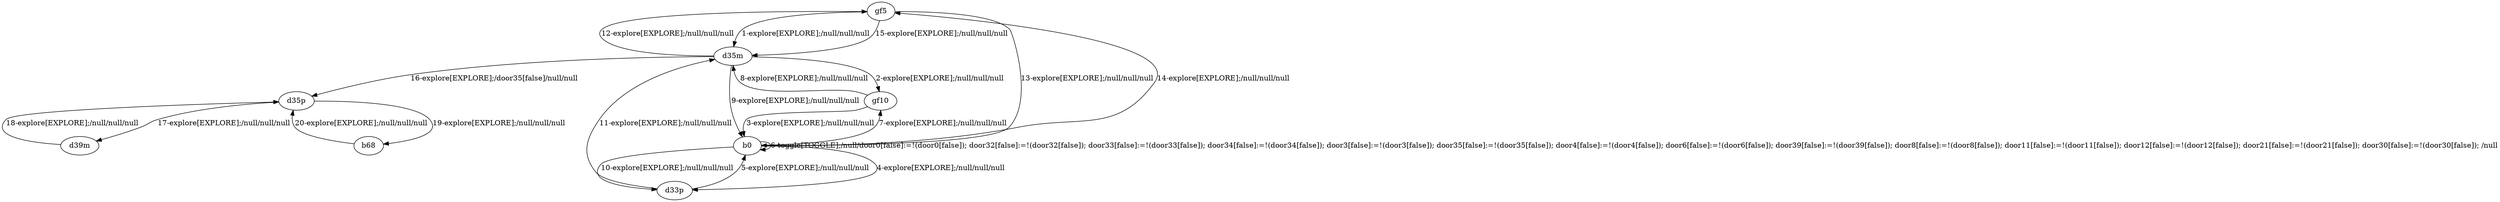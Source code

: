 # Total number of goals covered by this test: 3
# d39m --> d35p
# b68 --> d35p
# d35p --> d39m

digraph g {
"gf5" -> "d35m" [label = "1-explore[EXPLORE];/null/null/null"];
"d35m" -> "gf10" [label = "2-explore[EXPLORE];/null/null/null"];
"gf10" -> "b0" [label = "3-explore[EXPLORE];/null/null/null"];
"b0" -> "d33p" [label = "4-explore[EXPLORE];/null/null/null"];
"d33p" -> "b0" [label = "5-explore[EXPLORE];/null/null/null"];
"b0" -> "b0" [label = "6-toggle[TOGGLE];/null/door0[false]:=!(door0[false]); door32[false]:=!(door32[false]); door33[false]:=!(door33[false]); door34[false]:=!(door34[false]); door3[false]:=!(door3[false]); door35[false]:=!(door35[false]); door4[false]:=!(door4[false]); door6[false]:=!(door6[false]); door39[false]:=!(door39[false]); door8[false]:=!(door8[false]); door11[false]:=!(door11[false]); door12[false]:=!(door12[false]); door21[false]:=!(door21[false]); door30[false]:=!(door30[false]); /null"];
"b0" -> "gf10" [label = "7-explore[EXPLORE];/null/null/null"];
"gf10" -> "d35m" [label = "8-explore[EXPLORE];/null/null/null"];
"d35m" -> "b0" [label = "9-explore[EXPLORE];/null/null/null"];
"b0" -> "d33p" [label = "10-explore[EXPLORE];/null/null/null"];
"d33p" -> "d35m" [label = "11-explore[EXPLORE];/null/null/null"];
"d35m" -> "gf5" [label = "12-explore[EXPLORE];/null/null/null"];
"gf5" -> "b0" [label = "13-explore[EXPLORE];/null/null/null"];
"b0" -> "gf5" [label = "14-explore[EXPLORE];/null/null/null"];
"gf5" -> "d35m" [label = "15-explore[EXPLORE];/null/null/null"];
"d35m" -> "d35p" [label = "16-explore[EXPLORE];/door35[false]/null/null"];
"d35p" -> "d39m" [label = "17-explore[EXPLORE];/null/null/null"];
"d39m" -> "d35p" [label = "18-explore[EXPLORE];/null/null/null"];
"d35p" -> "b68" [label = "19-explore[EXPLORE];/null/null/null"];
"b68" -> "d35p" [label = "20-explore[EXPLORE];/null/null/null"];
}